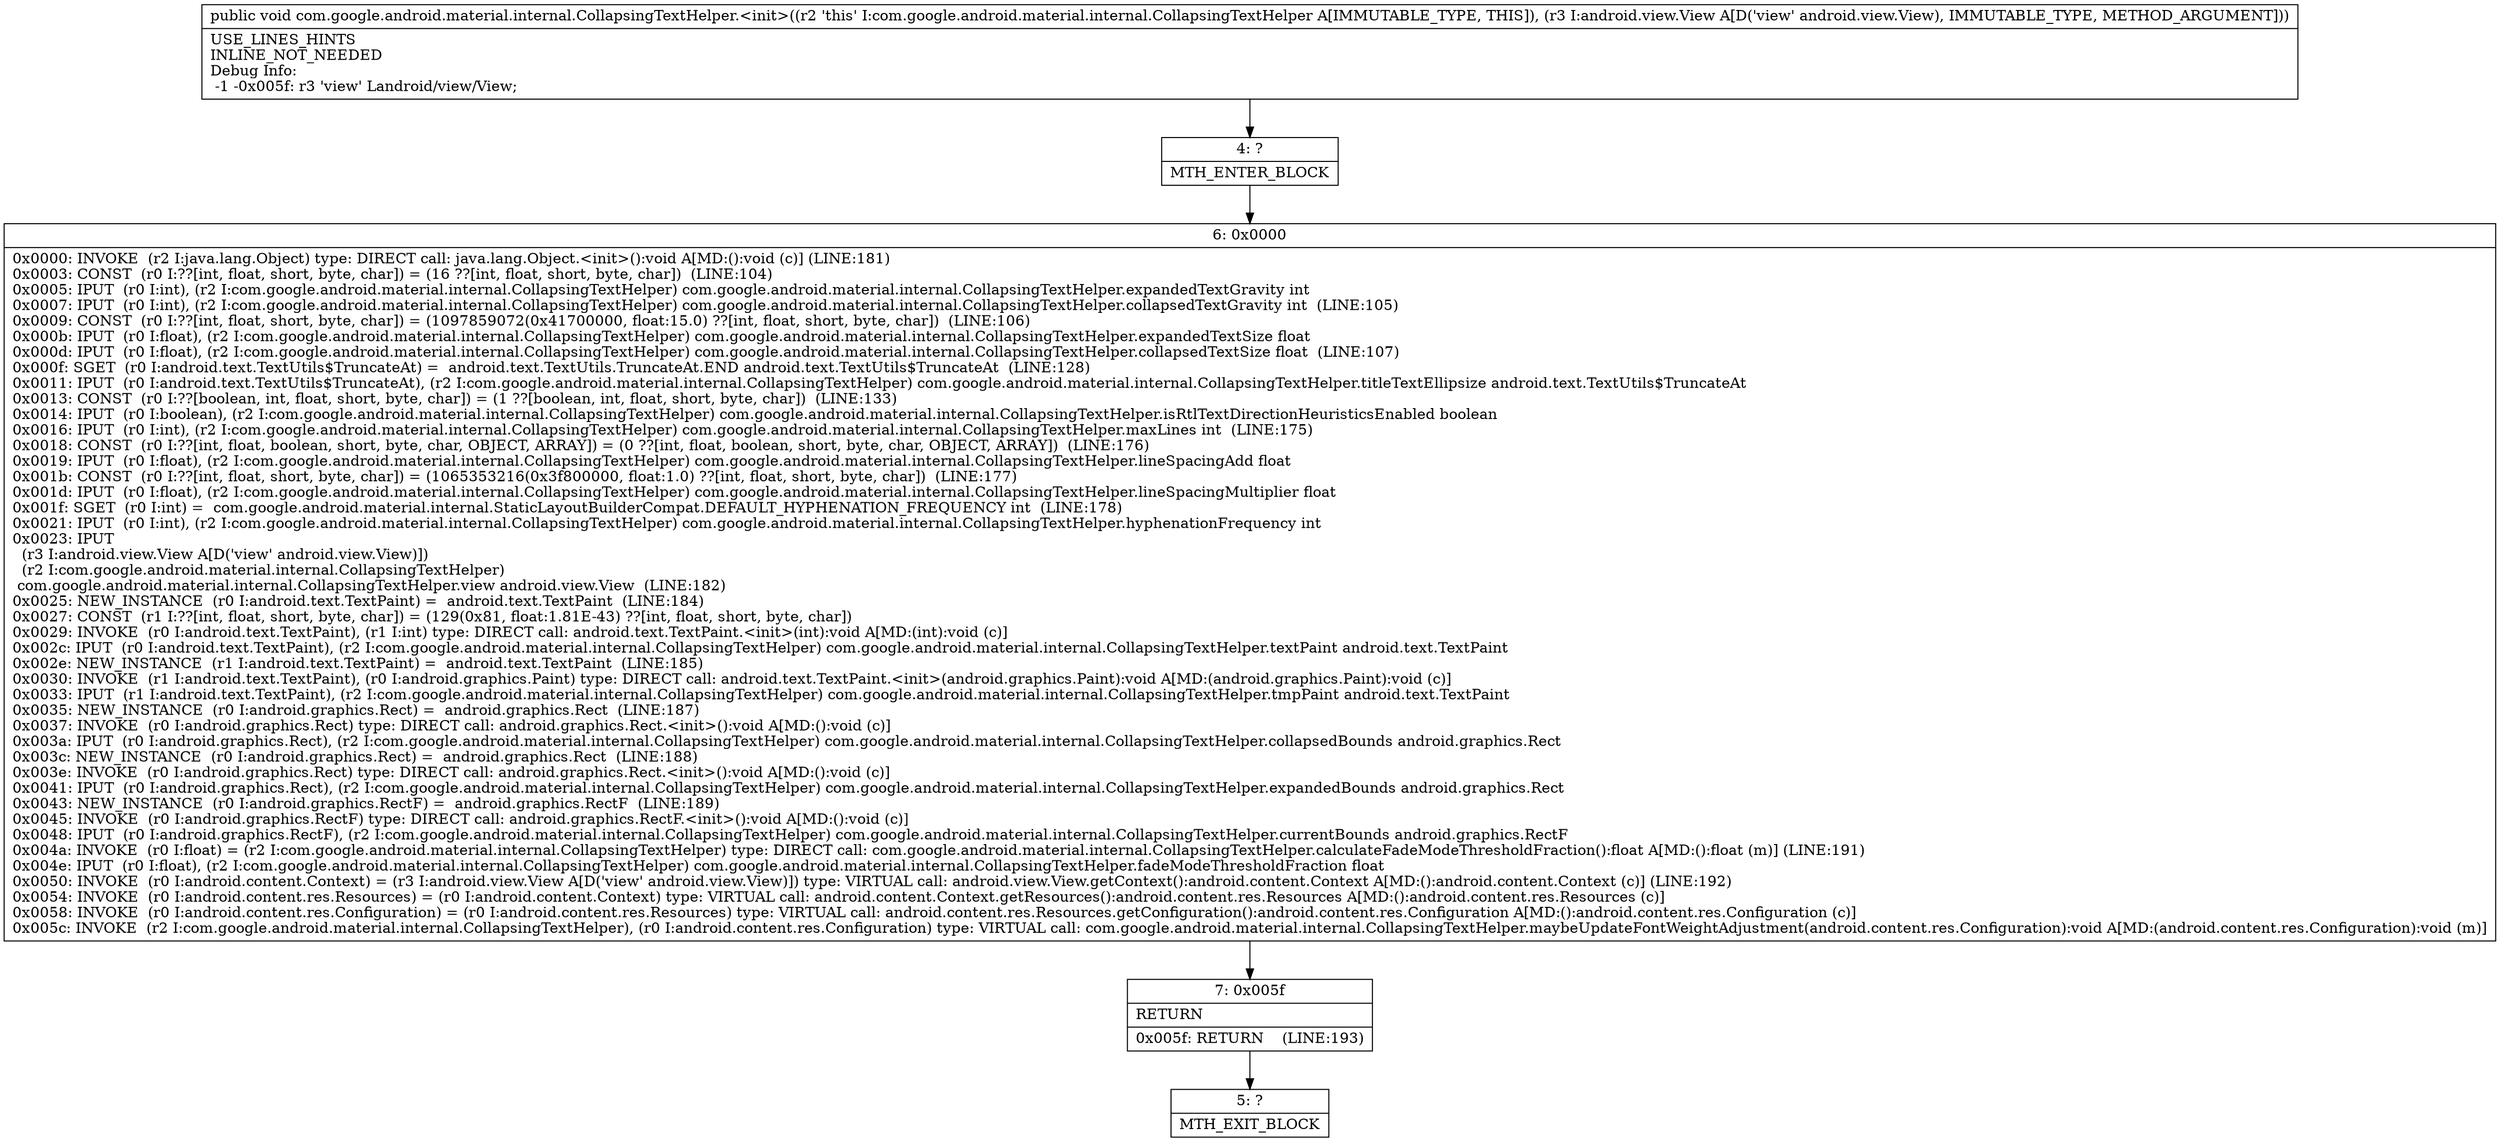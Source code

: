 digraph "CFG forcom.google.android.material.internal.CollapsingTextHelper.\<init\>(Landroid\/view\/View;)V" {
Node_4 [shape=record,label="{4\:\ ?|MTH_ENTER_BLOCK\l}"];
Node_6 [shape=record,label="{6\:\ 0x0000|0x0000: INVOKE  (r2 I:java.lang.Object) type: DIRECT call: java.lang.Object.\<init\>():void A[MD:():void (c)] (LINE:181)\l0x0003: CONST  (r0 I:??[int, float, short, byte, char]) = (16 ??[int, float, short, byte, char])  (LINE:104)\l0x0005: IPUT  (r0 I:int), (r2 I:com.google.android.material.internal.CollapsingTextHelper) com.google.android.material.internal.CollapsingTextHelper.expandedTextGravity int \l0x0007: IPUT  (r0 I:int), (r2 I:com.google.android.material.internal.CollapsingTextHelper) com.google.android.material.internal.CollapsingTextHelper.collapsedTextGravity int  (LINE:105)\l0x0009: CONST  (r0 I:??[int, float, short, byte, char]) = (1097859072(0x41700000, float:15.0) ??[int, float, short, byte, char])  (LINE:106)\l0x000b: IPUT  (r0 I:float), (r2 I:com.google.android.material.internal.CollapsingTextHelper) com.google.android.material.internal.CollapsingTextHelper.expandedTextSize float \l0x000d: IPUT  (r0 I:float), (r2 I:com.google.android.material.internal.CollapsingTextHelper) com.google.android.material.internal.CollapsingTextHelper.collapsedTextSize float  (LINE:107)\l0x000f: SGET  (r0 I:android.text.TextUtils$TruncateAt) =  android.text.TextUtils.TruncateAt.END android.text.TextUtils$TruncateAt  (LINE:128)\l0x0011: IPUT  (r0 I:android.text.TextUtils$TruncateAt), (r2 I:com.google.android.material.internal.CollapsingTextHelper) com.google.android.material.internal.CollapsingTextHelper.titleTextEllipsize android.text.TextUtils$TruncateAt \l0x0013: CONST  (r0 I:??[boolean, int, float, short, byte, char]) = (1 ??[boolean, int, float, short, byte, char])  (LINE:133)\l0x0014: IPUT  (r0 I:boolean), (r2 I:com.google.android.material.internal.CollapsingTextHelper) com.google.android.material.internal.CollapsingTextHelper.isRtlTextDirectionHeuristicsEnabled boolean \l0x0016: IPUT  (r0 I:int), (r2 I:com.google.android.material.internal.CollapsingTextHelper) com.google.android.material.internal.CollapsingTextHelper.maxLines int  (LINE:175)\l0x0018: CONST  (r0 I:??[int, float, boolean, short, byte, char, OBJECT, ARRAY]) = (0 ??[int, float, boolean, short, byte, char, OBJECT, ARRAY])  (LINE:176)\l0x0019: IPUT  (r0 I:float), (r2 I:com.google.android.material.internal.CollapsingTextHelper) com.google.android.material.internal.CollapsingTextHelper.lineSpacingAdd float \l0x001b: CONST  (r0 I:??[int, float, short, byte, char]) = (1065353216(0x3f800000, float:1.0) ??[int, float, short, byte, char])  (LINE:177)\l0x001d: IPUT  (r0 I:float), (r2 I:com.google.android.material.internal.CollapsingTextHelper) com.google.android.material.internal.CollapsingTextHelper.lineSpacingMultiplier float \l0x001f: SGET  (r0 I:int) =  com.google.android.material.internal.StaticLayoutBuilderCompat.DEFAULT_HYPHENATION_FREQUENCY int  (LINE:178)\l0x0021: IPUT  (r0 I:int), (r2 I:com.google.android.material.internal.CollapsingTextHelper) com.google.android.material.internal.CollapsingTextHelper.hyphenationFrequency int \l0x0023: IPUT  \l  (r3 I:android.view.View A[D('view' android.view.View)])\l  (r2 I:com.google.android.material.internal.CollapsingTextHelper)\l com.google.android.material.internal.CollapsingTextHelper.view android.view.View  (LINE:182)\l0x0025: NEW_INSTANCE  (r0 I:android.text.TextPaint) =  android.text.TextPaint  (LINE:184)\l0x0027: CONST  (r1 I:??[int, float, short, byte, char]) = (129(0x81, float:1.81E\-43) ??[int, float, short, byte, char]) \l0x0029: INVOKE  (r0 I:android.text.TextPaint), (r1 I:int) type: DIRECT call: android.text.TextPaint.\<init\>(int):void A[MD:(int):void (c)]\l0x002c: IPUT  (r0 I:android.text.TextPaint), (r2 I:com.google.android.material.internal.CollapsingTextHelper) com.google.android.material.internal.CollapsingTextHelper.textPaint android.text.TextPaint \l0x002e: NEW_INSTANCE  (r1 I:android.text.TextPaint) =  android.text.TextPaint  (LINE:185)\l0x0030: INVOKE  (r1 I:android.text.TextPaint), (r0 I:android.graphics.Paint) type: DIRECT call: android.text.TextPaint.\<init\>(android.graphics.Paint):void A[MD:(android.graphics.Paint):void (c)]\l0x0033: IPUT  (r1 I:android.text.TextPaint), (r2 I:com.google.android.material.internal.CollapsingTextHelper) com.google.android.material.internal.CollapsingTextHelper.tmpPaint android.text.TextPaint \l0x0035: NEW_INSTANCE  (r0 I:android.graphics.Rect) =  android.graphics.Rect  (LINE:187)\l0x0037: INVOKE  (r0 I:android.graphics.Rect) type: DIRECT call: android.graphics.Rect.\<init\>():void A[MD:():void (c)]\l0x003a: IPUT  (r0 I:android.graphics.Rect), (r2 I:com.google.android.material.internal.CollapsingTextHelper) com.google.android.material.internal.CollapsingTextHelper.collapsedBounds android.graphics.Rect \l0x003c: NEW_INSTANCE  (r0 I:android.graphics.Rect) =  android.graphics.Rect  (LINE:188)\l0x003e: INVOKE  (r0 I:android.graphics.Rect) type: DIRECT call: android.graphics.Rect.\<init\>():void A[MD:():void (c)]\l0x0041: IPUT  (r0 I:android.graphics.Rect), (r2 I:com.google.android.material.internal.CollapsingTextHelper) com.google.android.material.internal.CollapsingTextHelper.expandedBounds android.graphics.Rect \l0x0043: NEW_INSTANCE  (r0 I:android.graphics.RectF) =  android.graphics.RectF  (LINE:189)\l0x0045: INVOKE  (r0 I:android.graphics.RectF) type: DIRECT call: android.graphics.RectF.\<init\>():void A[MD:():void (c)]\l0x0048: IPUT  (r0 I:android.graphics.RectF), (r2 I:com.google.android.material.internal.CollapsingTextHelper) com.google.android.material.internal.CollapsingTextHelper.currentBounds android.graphics.RectF \l0x004a: INVOKE  (r0 I:float) = (r2 I:com.google.android.material.internal.CollapsingTextHelper) type: DIRECT call: com.google.android.material.internal.CollapsingTextHelper.calculateFadeModeThresholdFraction():float A[MD:():float (m)] (LINE:191)\l0x004e: IPUT  (r0 I:float), (r2 I:com.google.android.material.internal.CollapsingTextHelper) com.google.android.material.internal.CollapsingTextHelper.fadeModeThresholdFraction float \l0x0050: INVOKE  (r0 I:android.content.Context) = (r3 I:android.view.View A[D('view' android.view.View)]) type: VIRTUAL call: android.view.View.getContext():android.content.Context A[MD:():android.content.Context (c)] (LINE:192)\l0x0054: INVOKE  (r0 I:android.content.res.Resources) = (r0 I:android.content.Context) type: VIRTUAL call: android.content.Context.getResources():android.content.res.Resources A[MD:():android.content.res.Resources (c)]\l0x0058: INVOKE  (r0 I:android.content.res.Configuration) = (r0 I:android.content.res.Resources) type: VIRTUAL call: android.content.res.Resources.getConfiguration():android.content.res.Configuration A[MD:():android.content.res.Configuration (c)]\l0x005c: INVOKE  (r2 I:com.google.android.material.internal.CollapsingTextHelper), (r0 I:android.content.res.Configuration) type: VIRTUAL call: com.google.android.material.internal.CollapsingTextHelper.maybeUpdateFontWeightAdjustment(android.content.res.Configuration):void A[MD:(android.content.res.Configuration):void (m)]\l}"];
Node_7 [shape=record,label="{7\:\ 0x005f|RETURN\l|0x005f: RETURN    (LINE:193)\l}"];
Node_5 [shape=record,label="{5\:\ ?|MTH_EXIT_BLOCK\l}"];
MethodNode[shape=record,label="{public void com.google.android.material.internal.CollapsingTextHelper.\<init\>((r2 'this' I:com.google.android.material.internal.CollapsingTextHelper A[IMMUTABLE_TYPE, THIS]), (r3 I:android.view.View A[D('view' android.view.View), IMMUTABLE_TYPE, METHOD_ARGUMENT]))  | USE_LINES_HINTS\lINLINE_NOT_NEEDED\lDebug Info:\l  \-1 \-0x005f: r3 'view' Landroid\/view\/View;\l}"];
MethodNode -> Node_4;Node_4 -> Node_6;
Node_6 -> Node_7;
Node_7 -> Node_5;
}

